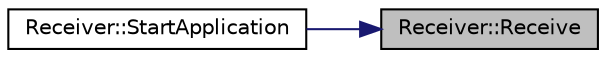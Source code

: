 digraph "Receiver::Receive"
{
 // LATEX_PDF_SIZE
  edge [fontname="Helvetica",fontsize="10",labelfontname="Helvetica",labelfontsize="10"];
  node [fontname="Helvetica",fontsize="10",shape=record];
  rankdir="RL";
  Node1 [label="Receiver::Receive",height=0.2,width=0.4,color="black", fillcolor="grey75", style="filled", fontcolor="black",tooltip=" "];
  Node1 -> Node2 [dir="back",color="midnightblue",fontsize="10",style="solid",fontname="Helvetica"];
  Node2 [label="Receiver::StartApplication",height=0.2,width=0.4,color="black", fillcolor="white", style="filled",URL="$class_receiver.html#a851b0ffffb76526c5c6d0506f0008fe1",tooltip="Application specific startup code."];
}
